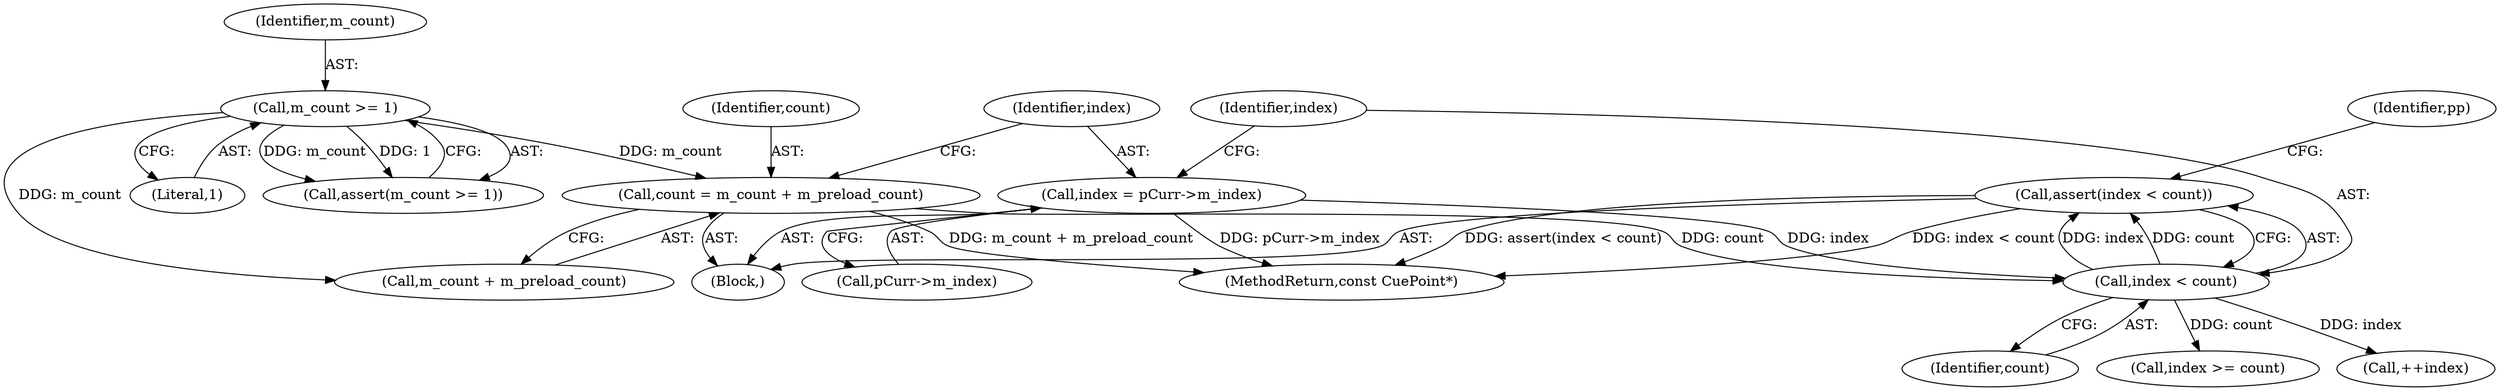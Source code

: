 digraph "1_Android_04839626ed859623901ebd3a5fd483982186b59d_108@API" {
"1000131" [label="(Call,assert(index < count))"];
"1000132" [label="(Call,index < count)"];
"1000126" [label="(Call,index = pCurr->m_index)"];
"1000120" [label="(Call,count = m_count + m_preload_count)"];
"1000116" [label="(Call,m_count >= 1)"];
"1000132" [label="(Call,index < count)"];
"1000136" [label="(Identifier,pp)"];
"1000102" [label="(Block,)"];
"1000134" [label="(Identifier,count)"];
"1000128" [label="(Call,pCurr->m_index)"];
"1000115" [label="(Call,assert(m_count >= 1))"];
"1000117" [label="(Identifier,m_count)"];
"1000122" [label="(Call,m_count + m_preload_count)"];
"1000120" [label="(Call,count = m_count + m_preload_count)"];
"1000149" [label="(Call,index >= count)"];
"1000126" [label="(Call,index = pCurr->m_index)"];
"1000133" [label="(Identifier,index)"];
"1000167" [label="(MethodReturn,const CuePoint*)"];
"1000146" [label="(Call,++index)"];
"1000121" [label="(Identifier,count)"];
"1000127" [label="(Identifier,index)"];
"1000116" [label="(Call,m_count >= 1)"];
"1000131" [label="(Call,assert(index < count))"];
"1000118" [label="(Literal,1)"];
"1000131" -> "1000102"  [label="AST: "];
"1000131" -> "1000132"  [label="CFG: "];
"1000132" -> "1000131"  [label="AST: "];
"1000136" -> "1000131"  [label="CFG: "];
"1000131" -> "1000167"  [label="DDG: index < count"];
"1000131" -> "1000167"  [label="DDG: assert(index < count)"];
"1000132" -> "1000131"  [label="DDG: index"];
"1000132" -> "1000131"  [label="DDG: count"];
"1000132" -> "1000134"  [label="CFG: "];
"1000133" -> "1000132"  [label="AST: "];
"1000134" -> "1000132"  [label="AST: "];
"1000126" -> "1000132"  [label="DDG: index"];
"1000120" -> "1000132"  [label="DDG: count"];
"1000132" -> "1000146"  [label="DDG: index"];
"1000132" -> "1000149"  [label="DDG: count"];
"1000126" -> "1000102"  [label="AST: "];
"1000126" -> "1000128"  [label="CFG: "];
"1000127" -> "1000126"  [label="AST: "];
"1000128" -> "1000126"  [label="AST: "];
"1000133" -> "1000126"  [label="CFG: "];
"1000126" -> "1000167"  [label="DDG: pCurr->m_index"];
"1000120" -> "1000102"  [label="AST: "];
"1000120" -> "1000122"  [label="CFG: "];
"1000121" -> "1000120"  [label="AST: "];
"1000122" -> "1000120"  [label="AST: "];
"1000127" -> "1000120"  [label="CFG: "];
"1000120" -> "1000167"  [label="DDG: m_count + m_preload_count"];
"1000116" -> "1000120"  [label="DDG: m_count"];
"1000116" -> "1000115"  [label="AST: "];
"1000116" -> "1000118"  [label="CFG: "];
"1000117" -> "1000116"  [label="AST: "];
"1000118" -> "1000116"  [label="AST: "];
"1000115" -> "1000116"  [label="CFG: "];
"1000116" -> "1000115"  [label="DDG: m_count"];
"1000116" -> "1000115"  [label="DDG: 1"];
"1000116" -> "1000122"  [label="DDG: m_count"];
}
